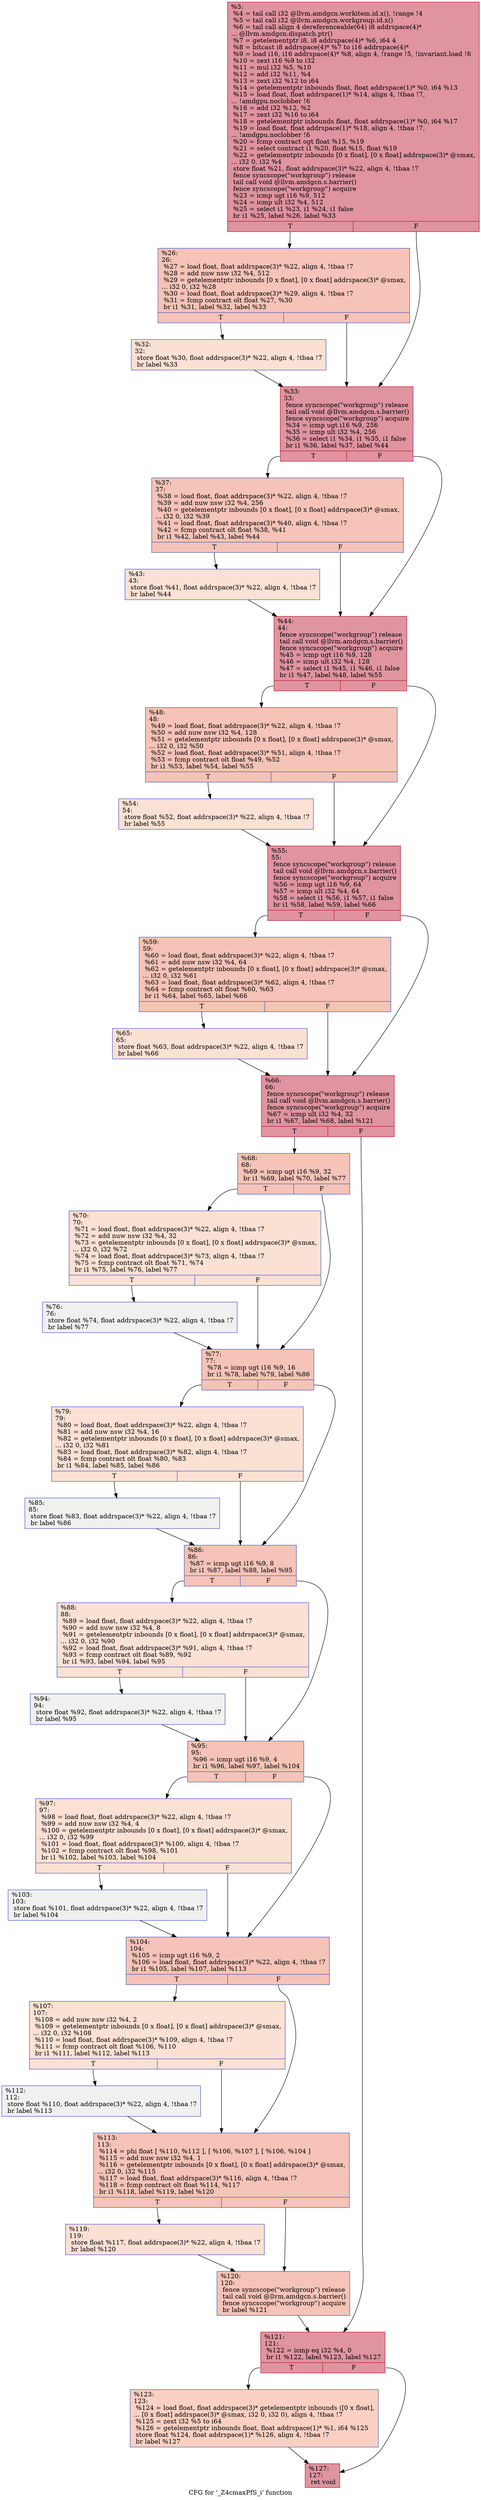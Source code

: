 digraph "CFG for '_Z4cmaxPfS_i' function" {
	label="CFG for '_Z4cmaxPfS_i' function";

	Node0x4c5a820 [shape=record,color="#b70d28ff", style=filled, fillcolor="#b70d2870",label="{%3:\l  %4 = tail call i32 @llvm.amdgcn.workitem.id.x(), !range !4\l  %5 = tail call i32 @llvm.amdgcn.workgroup.id.x()\l  %6 = tail call align 4 dereferenceable(64) i8 addrspace(4)*\l... @llvm.amdgcn.dispatch.ptr()\l  %7 = getelementptr i8, i8 addrspace(4)* %6, i64 4\l  %8 = bitcast i8 addrspace(4)* %7 to i16 addrspace(4)*\l  %9 = load i16, i16 addrspace(4)* %8, align 4, !range !5, !invariant.load !6\l  %10 = zext i16 %9 to i32\l  %11 = mul i32 %5, %10\l  %12 = add i32 %11, %4\l  %13 = zext i32 %12 to i64\l  %14 = getelementptr inbounds float, float addrspace(1)* %0, i64 %13\l  %15 = load float, float addrspace(1)* %14, align 4, !tbaa !7,\l... !amdgpu.noclobber !6\l  %16 = add i32 %12, %2\l  %17 = zext i32 %16 to i64\l  %18 = getelementptr inbounds float, float addrspace(1)* %0, i64 %17\l  %19 = load float, float addrspace(1)* %18, align 4, !tbaa !7,\l... !amdgpu.noclobber !6\l  %20 = fcmp contract ogt float %15, %19\l  %21 = select contract i1 %20, float %15, float %19\l  %22 = getelementptr inbounds [0 x float], [0 x float] addrspace(3)* @smax,\l... i32 0, i32 %4\l  store float %21, float addrspace(3)* %22, align 4, !tbaa !7\l  fence syncscope(\"workgroup\") release\l  tail call void @llvm.amdgcn.s.barrier()\l  fence syncscope(\"workgroup\") acquire\l  %23 = icmp ugt i16 %9, 512\l  %24 = icmp ult i32 %4, 512\l  %25 = select i1 %23, i1 %24, i1 false\l  br i1 %25, label %26, label %33\l|{<s0>T|<s1>F}}"];
	Node0x4c5a820:s0 -> Node0x4c5e0a0;
	Node0x4c5a820:s1 -> Node0x4c5e130;
	Node0x4c5e0a0 [shape=record,color="#3d50c3ff", style=filled, fillcolor="#e8765c70",label="{%26:\l26:                                               \l  %27 = load float, float addrspace(3)* %22, align 4, !tbaa !7\l  %28 = add nuw nsw i32 %4, 512\l  %29 = getelementptr inbounds [0 x float], [0 x float] addrspace(3)* @smax,\l... i32 0, i32 %28\l  %30 = load float, float addrspace(3)* %29, align 4, !tbaa !7\l  %31 = fcmp contract olt float %27, %30\l  br i1 %31, label %32, label %33\l|{<s0>T|<s1>F}}"];
	Node0x4c5e0a0:s0 -> Node0x4c5e560;
	Node0x4c5e0a0:s1 -> Node0x4c5e130;
	Node0x4c5e560 [shape=record,color="#3d50c3ff", style=filled, fillcolor="#f7b99e70",label="{%32:\l32:                                               \l  store float %30, float addrspace(3)* %22, align 4, !tbaa !7\l  br label %33\l}"];
	Node0x4c5e560 -> Node0x4c5e130;
	Node0x4c5e130 [shape=record,color="#b70d28ff", style=filled, fillcolor="#b70d2870",label="{%33:\l33:                                               \l  fence syncscope(\"workgroup\") release\l  tail call void @llvm.amdgcn.s.barrier()\l  fence syncscope(\"workgroup\") acquire\l  %34 = icmp ugt i16 %9, 256\l  %35 = icmp ult i32 %4, 256\l  %36 = select i1 %34, i1 %35, i1 false\l  br i1 %36, label %37, label %44\l|{<s0>T|<s1>F}}"];
	Node0x4c5e130:s0 -> Node0x4c5ebb0;
	Node0x4c5e130:s1 -> Node0x4c5ec00;
	Node0x4c5ebb0 [shape=record,color="#3d50c3ff", style=filled, fillcolor="#e8765c70",label="{%37:\l37:                                               \l  %38 = load float, float addrspace(3)* %22, align 4, !tbaa !7\l  %39 = add nuw nsw i32 %4, 256\l  %40 = getelementptr inbounds [0 x float], [0 x float] addrspace(3)* @smax,\l... i32 0, i32 %39\l  %41 = load float, float addrspace(3)* %40, align 4, !tbaa !7\l  %42 = fcmp contract olt float %38, %41\l  br i1 %42, label %43, label %44\l|{<s0>T|<s1>F}}"];
	Node0x4c5ebb0:s0 -> Node0x4c5f030;
	Node0x4c5ebb0:s1 -> Node0x4c5ec00;
	Node0x4c5f030 [shape=record,color="#3d50c3ff", style=filled, fillcolor="#f7b99e70",label="{%43:\l43:                                               \l  store float %41, float addrspace(3)* %22, align 4, !tbaa !7\l  br label %44\l}"];
	Node0x4c5f030 -> Node0x4c5ec00;
	Node0x4c5ec00 [shape=record,color="#b70d28ff", style=filled, fillcolor="#b70d2870",label="{%44:\l44:                                               \l  fence syncscope(\"workgroup\") release\l  tail call void @llvm.amdgcn.s.barrier()\l  fence syncscope(\"workgroup\") acquire\l  %45 = icmp ugt i16 %9, 128\l  %46 = icmp ult i32 %4, 128\l  %47 = select i1 %45, i1 %46, i1 false\l  br i1 %47, label %48, label %55\l|{<s0>T|<s1>F}}"];
	Node0x4c5ec00:s0 -> Node0x4c5f5a0;
	Node0x4c5ec00:s1 -> Node0x4c5f5f0;
	Node0x4c5f5a0 [shape=record,color="#3d50c3ff", style=filled, fillcolor="#e8765c70",label="{%48:\l48:                                               \l  %49 = load float, float addrspace(3)* %22, align 4, !tbaa !7\l  %50 = add nuw nsw i32 %4, 128\l  %51 = getelementptr inbounds [0 x float], [0 x float] addrspace(3)* @smax,\l... i32 0, i32 %50\l  %52 = load float, float addrspace(3)* %51, align 4, !tbaa !7\l  %53 = fcmp contract olt float %49, %52\l  br i1 %53, label %54, label %55\l|{<s0>T|<s1>F}}"];
	Node0x4c5f5a0:s0 -> Node0x4c5f9e0;
	Node0x4c5f5a0:s1 -> Node0x4c5f5f0;
	Node0x4c5f9e0 [shape=record,color="#3d50c3ff", style=filled, fillcolor="#f7b99e70",label="{%54:\l54:                                               \l  store float %52, float addrspace(3)* %22, align 4, !tbaa !7\l  br label %55\l}"];
	Node0x4c5f9e0 -> Node0x4c5f5f0;
	Node0x4c5f5f0 [shape=record,color="#b70d28ff", style=filled, fillcolor="#b70d2870",label="{%55:\l55:                                               \l  fence syncscope(\"workgroup\") release\l  tail call void @llvm.amdgcn.s.barrier()\l  fence syncscope(\"workgroup\") acquire\l  %56 = icmp ugt i16 %9, 64\l  %57 = icmp ult i32 %4, 64\l  %58 = select i1 %56, i1 %57, i1 false\l  br i1 %58, label %59, label %66\l|{<s0>T|<s1>F}}"];
	Node0x4c5f5f0:s0 -> Node0x4c5ff50;
	Node0x4c5f5f0:s1 -> Node0x4c5ffa0;
	Node0x4c5ff50 [shape=record,color="#3d50c3ff", style=filled, fillcolor="#e8765c70",label="{%59:\l59:                                               \l  %60 = load float, float addrspace(3)* %22, align 4, !tbaa !7\l  %61 = add nuw nsw i32 %4, 64\l  %62 = getelementptr inbounds [0 x float], [0 x float] addrspace(3)* @smax,\l... i32 0, i32 %61\l  %63 = load float, float addrspace(3)* %62, align 4, !tbaa !7\l  %64 = fcmp contract olt float %60, %63\l  br i1 %64, label %65, label %66\l|{<s0>T|<s1>F}}"];
	Node0x4c5ff50:s0 -> Node0x4c5e660;
	Node0x4c5ff50:s1 -> Node0x4c5ffa0;
	Node0x4c5e660 [shape=record,color="#3d50c3ff", style=filled, fillcolor="#f7b99e70",label="{%65:\l65:                                               \l  store float %63, float addrspace(3)* %22, align 4, !tbaa !7\l  br label %66\l}"];
	Node0x4c5e660 -> Node0x4c5ffa0;
	Node0x4c5ffa0 [shape=record,color="#b70d28ff", style=filled, fillcolor="#b70d2870",label="{%66:\l66:                                               \l  fence syncscope(\"workgroup\") release\l  tail call void @llvm.amdgcn.s.barrier()\l  fence syncscope(\"workgroup\") acquire\l  %67 = icmp ult i32 %4, 32\l  br i1 %67, label %68, label %121\l|{<s0>T|<s1>F}}"];
	Node0x4c5ffa0:s0 -> Node0x4c609a0;
	Node0x4c5ffa0:s1 -> Node0x4c609f0;
	Node0x4c609a0 [shape=record,color="#3d50c3ff", style=filled, fillcolor="#e8765c70",label="{%68:\l68:                                               \l  %69 = icmp ugt i16 %9, 32\l  br i1 %69, label %70, label %77\l|{<s0>T|<s1>F}}"];
	Node0x4c609a0:s0 -> Node0x4c60bb0;
	Node0x4c609a0:s1 -> Node0x4c60c00;
	Node0x4c60bb0 [shape=record,color="#3d50c3ff", style=filled, fillcolor="#f7b99e70",label="{%70:\l70:                                               \l  %71 = load float, float addrspace(3)* %22, align 4, !tbaa !7\l  %72 = add nuw nsw i32 %4, 32\l  %73 = getelementptr inbounds [0 x float], [0 x float] addrspace(3)* @smax,\l... i32 0, i32 %72\l  %74 = load float, float addrspace(3)* %73, align 4, !tbaa !7\l  %75 = fcmp contract olt float %71, %74\l  br i1 %75, label %76, label %77\l|{<s0>T|<s1>F}}"];
	Node0x4c60bb0:s0 -> Node0x4c61030;
	Node0x4c60bb0:s1 -> Node0x4c60c00;
	Node0x4c61030 [shape=record,color="#3d50c3ff", style=filled, fillcolor="#dedcdb70",label="{%76:\l76:                                               \l  store float %74, float addrspace(3)* %22, align 4, !tbaa !7\l  br label %77\l}"];
	Node0x4c61030 -> Node0x4c60c00;
	Node0x4c60c00 [shape=record,color="#3d50c3ff", style=filled, fillcolor="#e8765c70",label="{%77:\l77:                                               \l  %78 = icmp ugt i16 %9, 16\l  br i1 %78, label %79, label %86\l|{<s0>T|<s1>F}}"];
	Node0x4c60c00:s0 -> Node0x4c612c0;
	Node0x4c60c00:s1 -> Node0x4c61310;
	Node0x4c612c0 [shape=record,color="#3d50c3ff", style=filled, fillcolor="#f7b99e70",label="{%79:\l79:                                               \l  %80 = load float, float addrspace(3)* %22, align 4, !tbaa !7\l  %81 = add nuw nsw i32 %4, 16\l  %82 = getelementptr inbounds [0 x float], [0 x float] addrspace(3)* @smax,\l... i32 0, i32 %81\l  %83 = load float, float addrspace(3)* %82, align 4, !tbaa !7\l  %84 = fcmp contract olt float %80, %83\l  br i1 %84, label %85, label %86\l|{<s0>T|<s1>F}}"];
	Node0x4c612c0:s0 -> Node0x4c61730;
	Node0x4c612c0:s1 -> Node0x4c61310;
	Node0x4c61730 [shape=record,color="#3d50c3ff", style=filled, fillcolor="#dedcdb70",label="{%85:\l85:                                               \l  store float %83, float addrspace(3)* %22, align 4, !tbaa !7\l  br label %86\l}"];
	Node0x4c61730 -> Node0x4c61310;
	Node0x4c61310 [shape=record,color="#3d50c3ff", style=filled, fillcolor="#e8765c70",label="{%86:\l86:                                               \l  %87 = icmp ugt i16 %9, 8\l  br i1 %87, label %88, label %95\l|{<s0>T|<s1>F}}"];
	Node0x4c61310:s0 -> Node0x4c619c0;
	Node0x4c61310:s1 -> Node0x4c61a10;
	Node0x4c619c0 [shape=record,color="#3d50c3ff", style=filled, fillcolor="#f7b99e70",label="{%88:\l88:                                               \l  %89 = load float, float addrspace(3)* %22, align 4, !tbaa !7\l  %90 = add nuw nsw i32 %4, 8\l  %91 = getelementptr inbounds [0 x float], [0 x float] addrspace(3)* @smax,\l... i32 0, i32 %90\l  %92 = load float, float addrspace(3)* %91, align 4, !tbaa !7\l  %93 = fcmp contract olt float %89, %92\l  br i1 %93, label %94, label %95\l|{<s0>T|<s1>F}}"];
	Node0x4c619c0:s0 -> Node0x4c61e30;
	Node0x4c619c0:s1 -> Node0x4c61a10;
	Node0x4c61e30 [shape=record,color="#3d50c3ff", style=filled, fillcolor="#dedcdb70",label="{%94:\l94:                                               \l  store float %92, float addrspace(3)* %22, align 4, !tbaa !7\l  br label %95\l}"];
	Node0x4c61e30 -> Node0x4c61a10;
	Node0x4c61a10 [shape=record,color="#3d50c3ff", style=filled, fillcolor="#e8765c70",label="{%95:\l95:                                               \l  %96 = icmp ugt i16 %9, 4\l  br i1 %96, label %97, label %104\l|{<s0>T|<s1>F}}"];
	Node0x4c61a10:s0 -> Node0x4c620c0;
	Node0x4c61a10:s1 -> Node0x4c62110;
	Node0x4c620c0 [shape=record,color="#3d50c3ff", style=filled, fillcolor="#f7b99e70",label="{%97:\l97:                                               \l  %98 = load float, float addrspace(3)* %22, align 4, !tbaa !7\l  %99 = add nuw nsw i32 %4, 4\l  %100 = getelementptr inbounds [0 x float], [0 x float] addrspace(3)* @smax,\l... i32 0, i32 %99\l  %101 = load float, float addrspace(3)* %100, align 4, !tbaa !7\l  %102 = fcmp contract olt float %98, %101\l  br i1 %102, label %103, label %104\l|{<s0>T|<s1>F}}"];
	Node0x4c620c0:s0 -> Node0x4c62530;
	Node0x4c620c0:s1 -> Node0x4c62110;
	Node0x4c62530 [shape=record,color="#3d50c3ff", style=filled, fillcolor="#dedcdb70",label="{%103:\l103:                                              \l  store float %101, float addrspace(3)* %22, align 4, !tbaa !7\l  br label %104\l}"];
	Node0x4c62530 -> Node0x4c62110;
	Node0x4c62110 [shape=record,color="#3d50c3ff", style=filled, fillcolor="#e8765c70",label="{%104:\l104:                                              \l  %105 = icmp ugt i16 %9, 2\l  %106 = load float, float addrspace(3)* %22, align 4, !tbaa !7\l  br i1 %105, label %107, label %113\l|{<s0>T|<s1>F}}"];
	Node0x4c62110:s0 -> Node0x4c62860;
	Node0x4c62110:s1 -> Node0x4c628b0;
	Node0x4c62860 [shape=record,color="#3d50c3ff", style=filled, fillcolor="#f7b99e70",label="{%107:\l107:                                              \l  %108 = add nuw nsw i32 %4, 2\l  %109 = getelementptr inbounds [0 x float], [0 x float] addrspace(3)* @smax,\l... i32 0, i32 %108\l  %110 = load float, float addrspace(3)* %109, align 4, !tbaa !7\l  %111 = fcmp contract olt float %106, %110\l  br i1 %111, label %112, label %113\l|{<s0>T|<s1>F}}"];
	Node0x4c62860:s0 -> Node0x4c62c30;
	Node0x4c62860:s1 -> Node0x4c628b0;
	Node0x4c62c30 [shape=record,color="#3d50c3ff", style=filled, fillcolor="#dedcdb70",label="{%112:\l112:                                              \l  store float %110, float addrspace(3)* %22, align 4, !tbaa !7\l  br label %113\l}"];
	Node0x4c62c30 -> Node0x4c628b0;
	Node0x4c628b0 [shape=record,color="#3d50c3ff", style=filled, fillcolor="#e8765c70",label="{%113:\l113:                                              \l  %114 = phi float [ %110, %112 ], [ %106, %107 ], [ %106, %104 ]\l  %115 = add nuw nsw i32 %4, 1\l  %116 = getelementptr inbounds [0 x float], [0 x float] addrspace(3)* @smax,\l... i32 0, i32 %115\l  %117 = load float, float addrspace(3)* %116, align 4, !tbaa !7\l  %118 = fcmp contract olt float %114, %117\l  br i1 %118, label %119, label %120\l|{<s0>T|<s1>F}}"];
	Node0x4c628b0:s0 -> Node0x4c63180;
	Node0x4c628b0:s1 -> Node0x4c631d0;
	Node0x4c63180 [shape=record,color="#3d50c3ff", style=filled, fillcolor="#f7b99e70",label="{%119:\l119:                                              \l  store float %117, float addrspace(3)* %22, align 4, !tbaa !7\l  br label %120\l}"];
	Node0x4c63180 -> Node0x4c631d0;
	Node0x4c631d0 [shape=record,color="#3d50c3ff", style=filled, fillcolor="#e8765c70",label="{%120:\l120:                                              \l  fence syncscope(\"workgroup\") release\l  tail call void @llvm.amdgcn.s.barrier()\l  fence syncscope(\"workgroup\") acquire\l  br label %121\l}"];
	Node0x4c631d0 -> Node0x4c609f0;
	Node0x4c609f0 [shape=record,color="#b70d28ff", style=filled, fillcolor="#b70d2870",label="{%121:\l121:                                              \l  %122 = icmp eq i32 %4, 0\l  br i1 %122, label %123, label %127\l|{<s0>T|<s1>F}}"];
	Node0x4c609f0:s0 -> Node0x4c63640;
	Node0x4c609f0:s1 -> Node0x4c63690;
	Node0x4c63640 [shape=record,color="#3d50c3ff", style=filled, fillcolor="#f3947570",label="{%123:\l123:                                              \l  %124 = load float, float addrspace(3)* getelementptr inbounds ([0 x float],\l... [0 x float] addrspace(3)* @smax, i32 0, i32 0), align 4, !tbaa !7\l  %125 = zext i32 %5 to i64\l  %126 = getelementptr inbounds float, float addrspace(1)* %1, i64 %125\l  store float %124, float addrspace(1)* %126, align 4, !tbaa !7\l  br label %127\l}"];
	Node0x4c63640 -> Node0x4c63690;
	Node0x4c63690 [shape=record,color="#b70d28ff", style=filled, fillcolor="#b70d2870",label="{%127:\l127:                                              \l  ret void\l}"];
}
